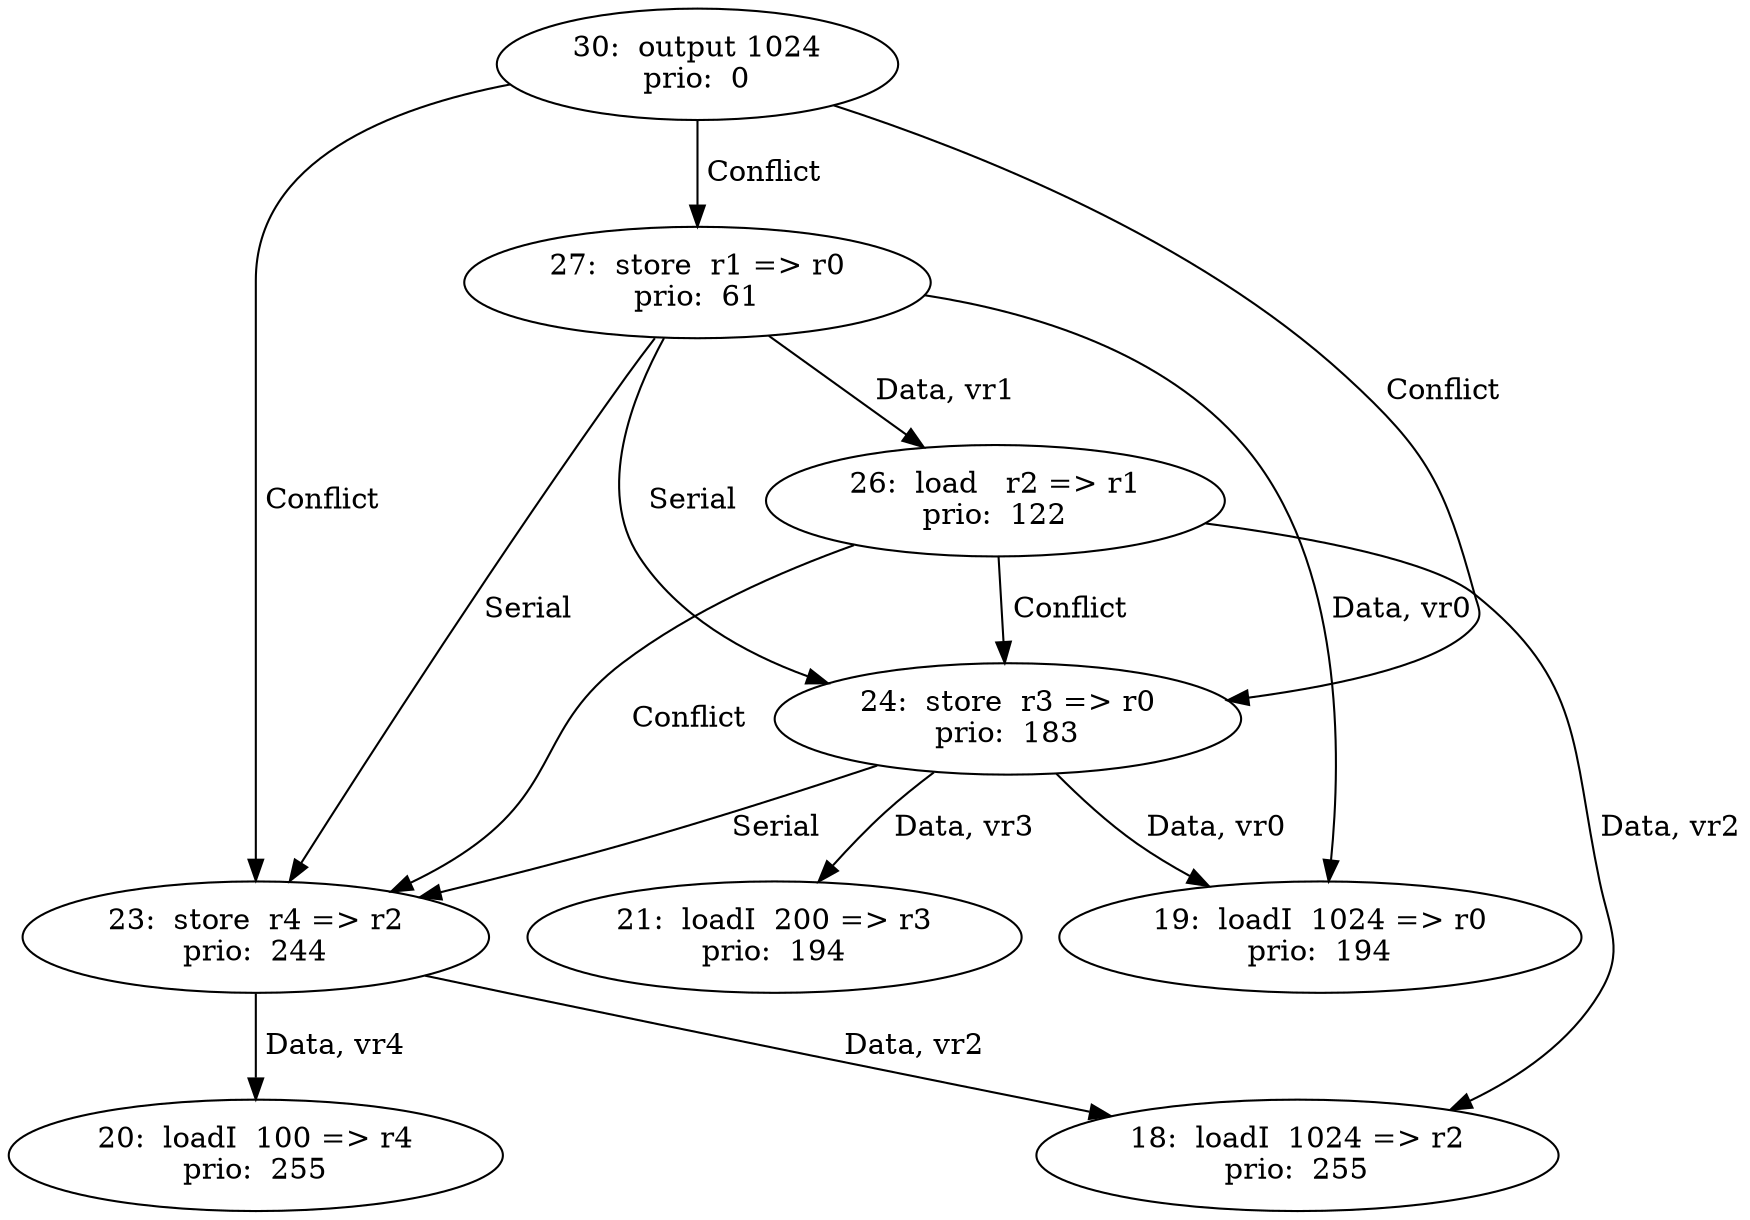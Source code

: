 digraph DG {
  18 [label="18:  loadI  1024 => r2
prio:  255"];
  19 [label="19:  loadI  1024 => r0
prio:  194"];
  20 [label="20:  loadI  100 => r4
prio:  255"];
  21 [label="21:  loadI  200 => r3
prio:  194"];
  23 [label="23:  store  r4 => r2
prio:  244"];
  24 [label="24:  store  r3 => r0
prio:  183"];
  26 [label="26:  load   r2 => r1
prio:  122"];
  27 [label="27:  store  r1 => r0
prio:  61"];
  30 [label="30:  output 1024
prio:  0"];
  23 -> 20 [ label=" Data, vr4"];
  23 -> 18 [ label=" Data, vr2"];
  24 -> 21 [ label=" Data, vr3"];
  24 -> 19 [ label=" Data, vr0"];
  24 -> 23[ label=" Serial "];
  26 -> 18 [ label=" Data, vr2"];
  26 -> 24 [ label=" Conflict "];
  26 -> 23 [ label=" Conflict "];
  27 -> 26 [ label=" Data, vr1"];
  27 -> 19 [ label=" Data, vr0"];
  27 -> 24[ label=" Serial "];
  27 -> 23[ label=" Serial "];
  30 -> 27 [ label=" Conflict "];
  30 -> 24 [ label=" Conflict "];
  30 -> 23 [ label=" Conflict "];
}
